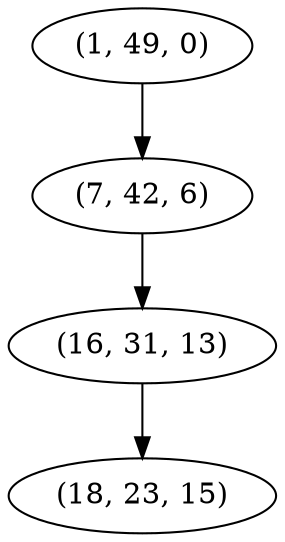 digraph tree {
    "(1, 49, 0)";
    "(7, 42, 6)";
    "(16, 31, 13)";
    "(18, 23, 15)";
    "(1, 49, 0)" -> "(7, 42, 6)";
    "(7, 42, 6)" -> "(16, 31, 13)";
    "(16, 31, 13)" -> "(18, 23, 15)";
}
